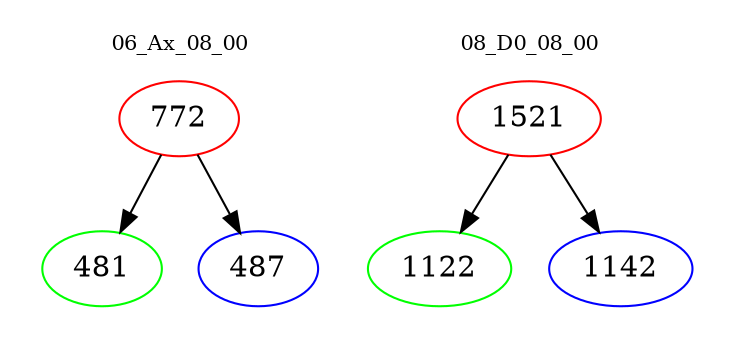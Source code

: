 digraph{
subgraph cluster_0 {
color = white
label = "06_Ax_08_00";
fontsize=10;
T0_772 [label="772", color="red"]
T0_772 -> T0_481 [color="black"]
T0_481 [label="481", color="green"]
T0_772 -> T0_487 [color="black"]
T0_487 [label="487", color="blue"]
}
subgraph cluster_1 {
color = white
label = "08_D0_08_00";
fontsize=10;
T1_1521 [label="1521", color="red"]
T1_1521 -> T1_1122 [color="black"]
T1_1122 [label="1122", color="green"]
T1_1521 -> T1_1142 [color="black"]
T1_1142 [label="1142", color="blue"]
}
}
